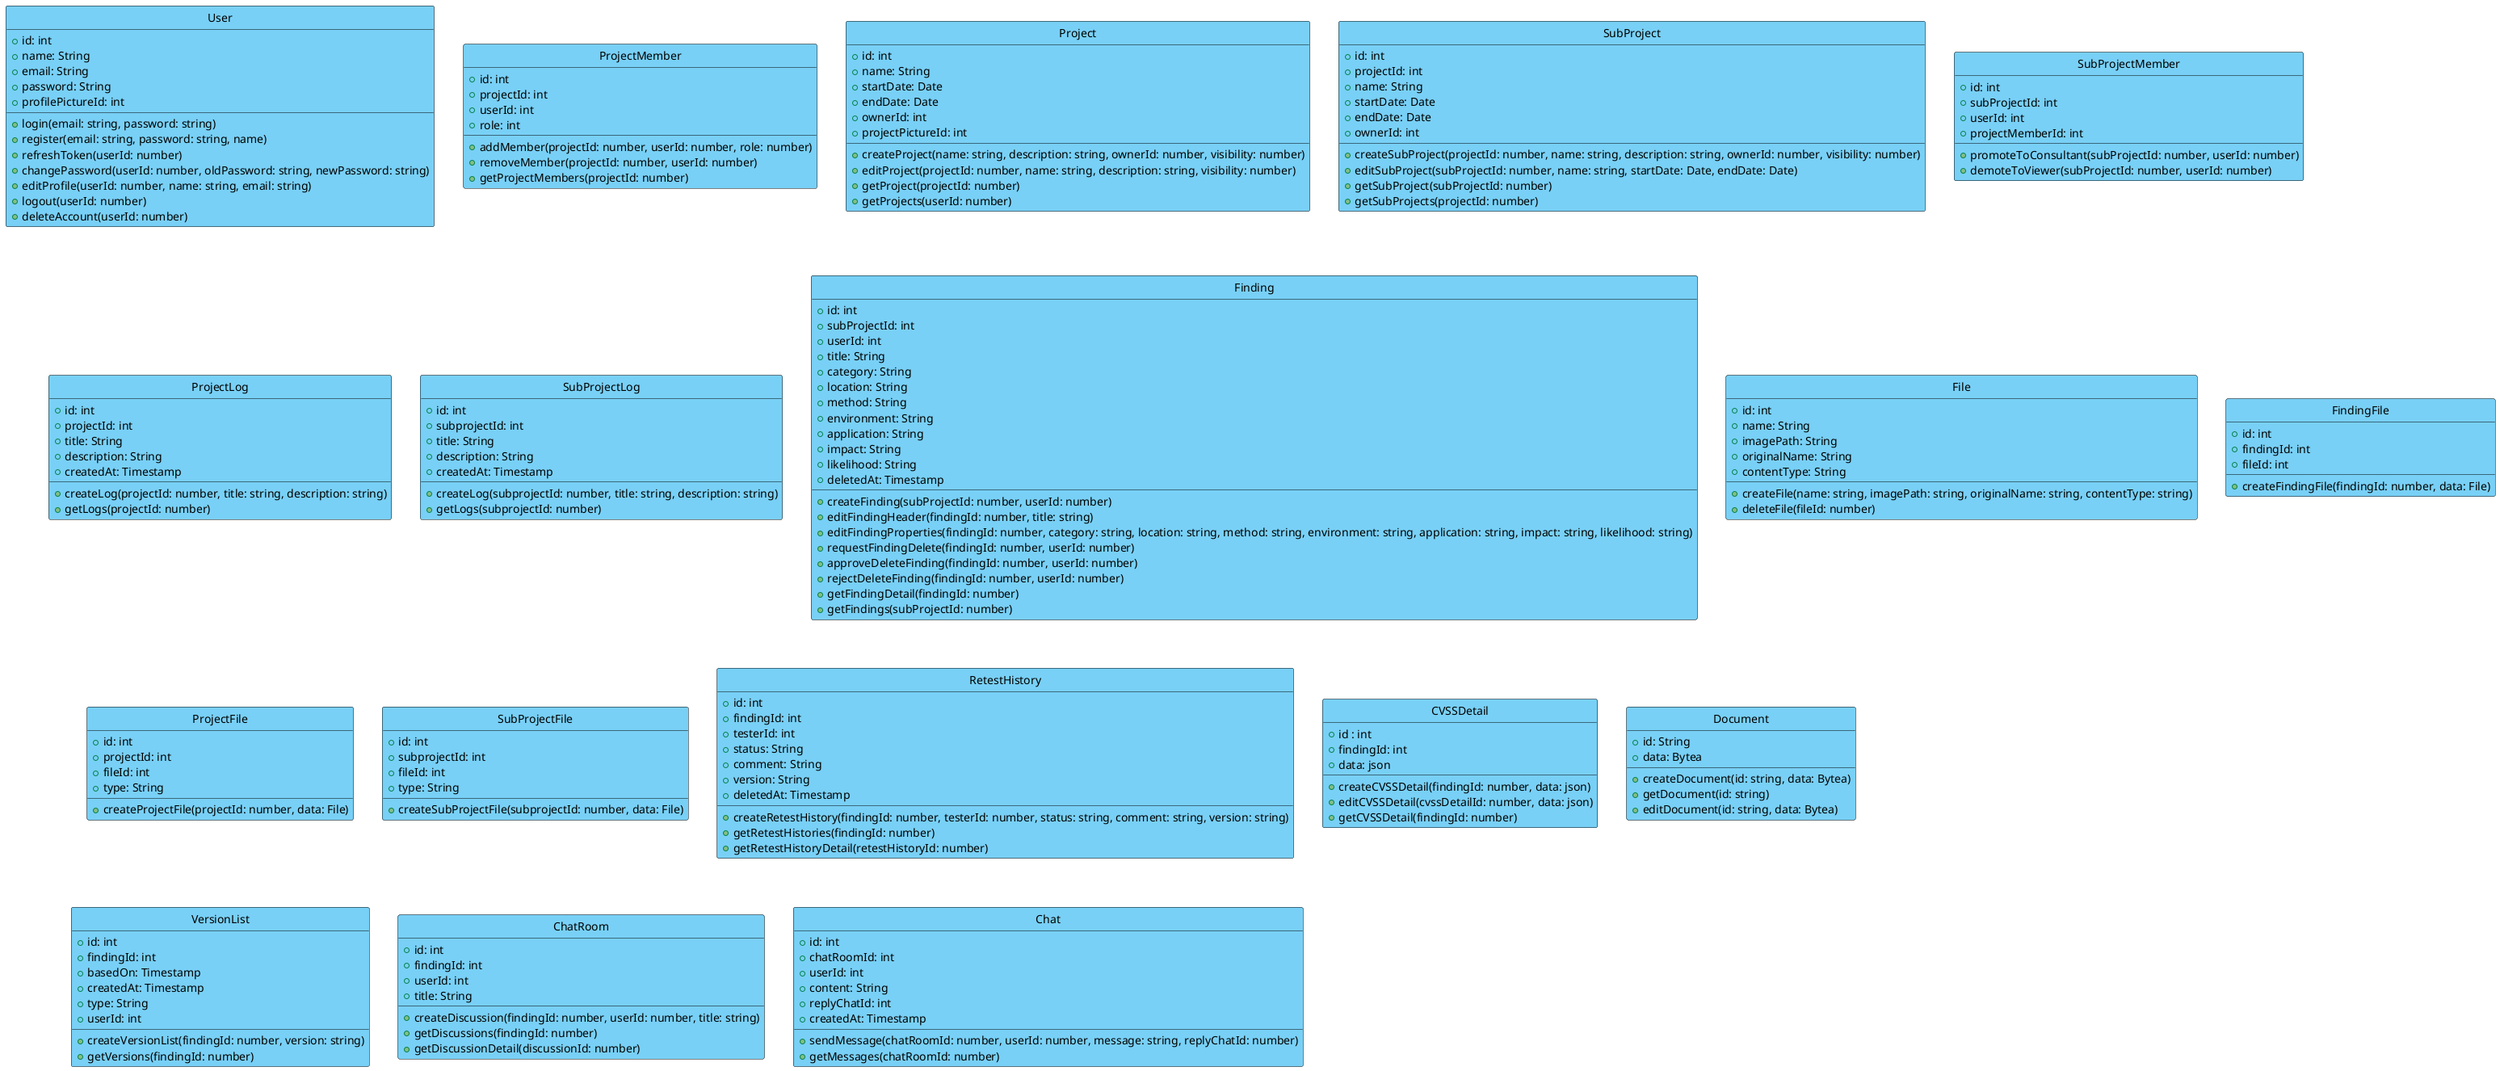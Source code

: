 @startuml
skinparam linetype polyline
skinparam linetype ortho
skinparam class {
BackgroundColor #78D0F6
ArrowColor Black
BorderColor Black
}
hide circle

class User{
    +id: int
    +name: String
    +email: String
    +password: String
    +profilePictureId: int
    + login(email: string, password: string)
    + register(email: string, password: string, name)
    + refreshToken(userId: number)
    + changePassword(userId: number, oldPassword: string, newPassword: string)
    + editProfile(userId: number, name: string, email: string)
    + logout(userId: number)
    + deleteAccount(userId: number)
}


class ProjectMember{
    +id: int 
    +projectId: int 
    +userId: int 
    +role: int 
    + addMember(projectId: number, userId: number, role: number)
    + removeMember(projectId: number, userId: number)
    + getProjectMembers(projectId: number)
}

class Project{
    + id: int 
    + name: String 
    + startDate: Date 
    + endDate: Date 
    + ownerId: int 
    + projectPictureId: int 
    + createProject(name: string, description: string, ownerId: number, visibility: number)
    + editProject(projectId: number, name: string, description: string, visibility: number)
    + getProject(projectId: number)
    + getProjects(userId: number)
}


class SubProject {
    +id: int
    +projectId: int
    +name: String
    +startDate: Date
    +endDate: Date
    +ownerId: int
    + createSubProject(projectId: number, name: string, description: string, ownerId: number, visibility: number)
    + editSubProject(subProjectId: number, name: string, startDate: Date, endDate: Date)
    + getSubProject(subProjectId: number)
    + getSubProjects(projectId: number)
}

class SubProjectMember{
    +id: int 
    +subProjectId: int 
    +userId: int 
    +projectMemberId: int 
    + promoteToConsultant(subProjectId: number, userId: number)
    + demoteToViewer(subProjectId: number, userId: number)
    
}


class ProjectLog{
    +id: int
    +projectId: int
    +title: String
    +description: String
    +createdAt: Timestamp
    + createLog(projectId: number, title: string, description: string)
    + getLogs(projectId: number)
}


class SubProjectLog{
    +id: int
    +subprojectId: int
    +title: String
    +description: String
    +createdAt: Timestamp
    + createLog(subprojectId: number, title: string, description: string)
    + getLogs(subprojectId: number)
}


class Finding{
    +id: int
    +subProjectId: int
    +userId: int
    +title: String
    +category: String
    +location: String
    +method: String
    +environment: String
    +application: String
    +impact: String
    +likelihood: String
    +deletedAt: Timestamp
    + createFinding(subProjectId: number, userId: number)
    + editFindingHeader(findingId: number, title: string)
    + editFindingProperties(findingId: number, category: string, location: string, method: string, environment: string, application: string, impact: string, likelihood: string)
    + requestFindingDelete(findingId: number, userId: number)
    + approveDeleteFinding(findingId: number, userId: number)
    + rejectDeleteFinding(findingId: number, userId: number)
    + getFindingDetail(findingId: number)
    + getFindings(subProjectId: number)
}


class File{
    +id: int
    +name: String
    +imagePath: String
    +originalName: String
    +contentType: String
    + createFile(name: string, imagePath: string, originalName: string, contentType: string)
    + deleteFile(fileId: number)
}

class FindingFile{
    +id: int
    +findingId: int
    +fileId: int
    + createFindingFile(findingId: number, data: File)
}

class ProjectFile{
    +id: int
    +projectId: int
    +fileId: int
    +type: String
    + createProjectFile(projectId: number, data: File)
}

class SubProjectFile{
    +id: int
    +subprojectId: int
    +fileId: int
    +type: String
    + createSubProjectFile(subprojectId: number, data: File)
}

class RetestHistory{
    +id: int
    +findingId: int
    +testerId: int
    +status: String
    +comment: String
    +version: String
    +deletedAt: Timestamp
    + createRetestHistory(findingId: number, testerId: number, status: string, comment: string, version: string)
    + getRetestHistories(findingId: number)
    + getRetestHistoryDetail(retestHistoryId: number)
}

class CVSSDetail{
    +id : int
    +findingId: int
    +data: json
    + createCVSSDetail(findingId: number, data: json)
    + editCVSSDetail(cvssDetailId: number, data: json)
    + getCVSSDetail(findingId: number)
}


class Document{
    +id: String
    +data: Bytea
    + createDocument(id: string, data: Bytea)
    + getDocument(id: string)
    + editDocument(id: string, data: Bytea)
}

class VersionList{
    +id: int
    +findingId: int
    +basedOn: Timestamp
    +createdAt: Timestamp
    +type: String
    +userId: int
    + createVersionList(findingId: number, version: string)
    + getVersions(findingId: number)

}

class ChatRoom{
    +id: int
    +findingId: int
    +userId: int
    +title: String
    + createDiscussion(findingId: number, userId: number, title: string)
    + getDiscussions(findingId: number)
    + getDiscussionDetail(discussionId: number)
}

class Chat{
    +id: int
    +chatRoomId: int
    +userId: int
    +content: String
    +replyChatId: int
    +createdAt: Timestamp

    + sendMessage(chatRoomId: number, userId: number, message: string, replyChatId: number)
    + getMessages(chatRoomId: number)
}






@enduml